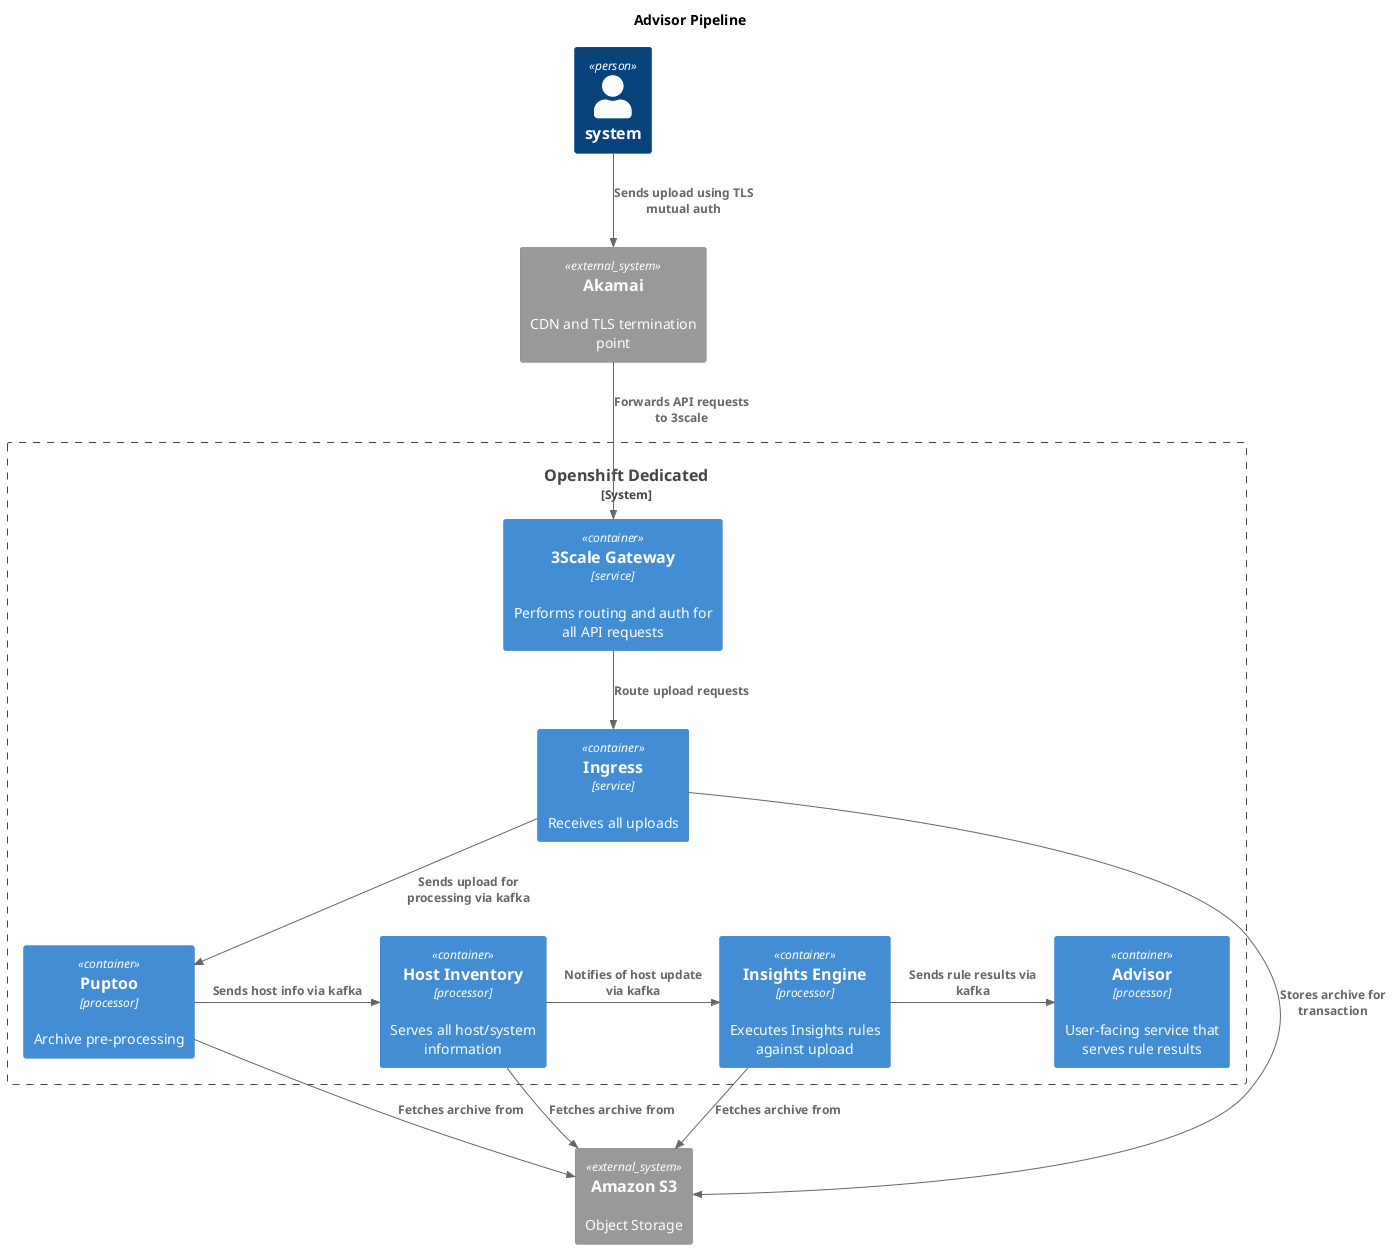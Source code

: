 @startuml
title Advisor Pipeline
!include <C4/C4_Component>

Person(system, "system")

System_Boundary(osd, "Openshift Dedicated") {
    Container(ingress, "Ingress", "service", "Receives all uploads")
    Container(puptoo, "Puptoo", "processor", "Archive pre-processing")
    Container(inventory, "Host Inventory", "processor", "Serves all host/system information")
    Container(engine, "Insights Engine", "processor", "Executes Insights rules against upload")
    Container(advisor, "Advisor", "processor", "User-facing service that serves rule results")
    Container(3scale, "3Scale Gateway", "service", "Performs routing and auth for all API requests")
}

System_Ext(s3, "Amazon S3", "Object Storage")
System_Ext(akamai, "Akamai", "CDN and TLS termination point")

Rel_R(ingress, s3, "Stores archive for transaction")
Rel(ingress, puptoo, "Sends upload for processing via kafka")
Rel_R(puptoo, inventory, "Sends host info via kafka")
Rel_R(inventory, engine, "Notifies of host update via kafka")
Rel_R(engine, advisor, "Sends rule results via kafka")
Rel(puptoo, s3, "Fetches archive from")
Rel(inventory, s3, "Fetches archive from")
Rel(engine, s3, "Fetches archive from")

Rel(system, akamai, "Sends upload using TLS mutual auth")
Rel(akamai, 3scale, "Forwards API requests to 3scale")
Rel(3scale, ingress, "Route upload requests")

@enduml
